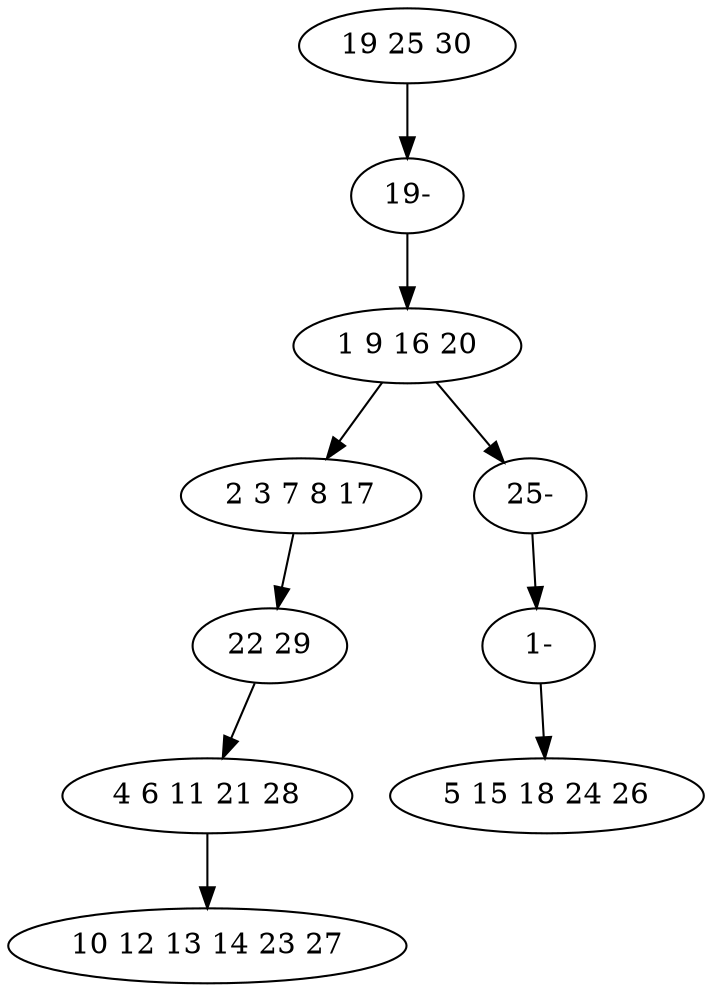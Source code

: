 digraph true_tree {
	"0" -> "9"
	"1" -> "2"
	"2" -> "3"
	"3" -> "4"
	"1" -> "7"
	"4" -> "6"
	"7" -> "8"
	"8" -> "5"
	"9" -> "1"
	"0" [label="19 25 30"];
	"1" [label="1 9 16 20"];
	"2" [label="2 3 7 8 17"];
	"3" [label="22 29"];
	"4" [label="4 6 11 21 28"];
	"5" [label="5 15 18 24 26"];
	"6" [label="10 12 13 14 23 27"];
	"7" [label="25-"];
	"8" [label="1-"];
	"9" [label="19-"];
}
